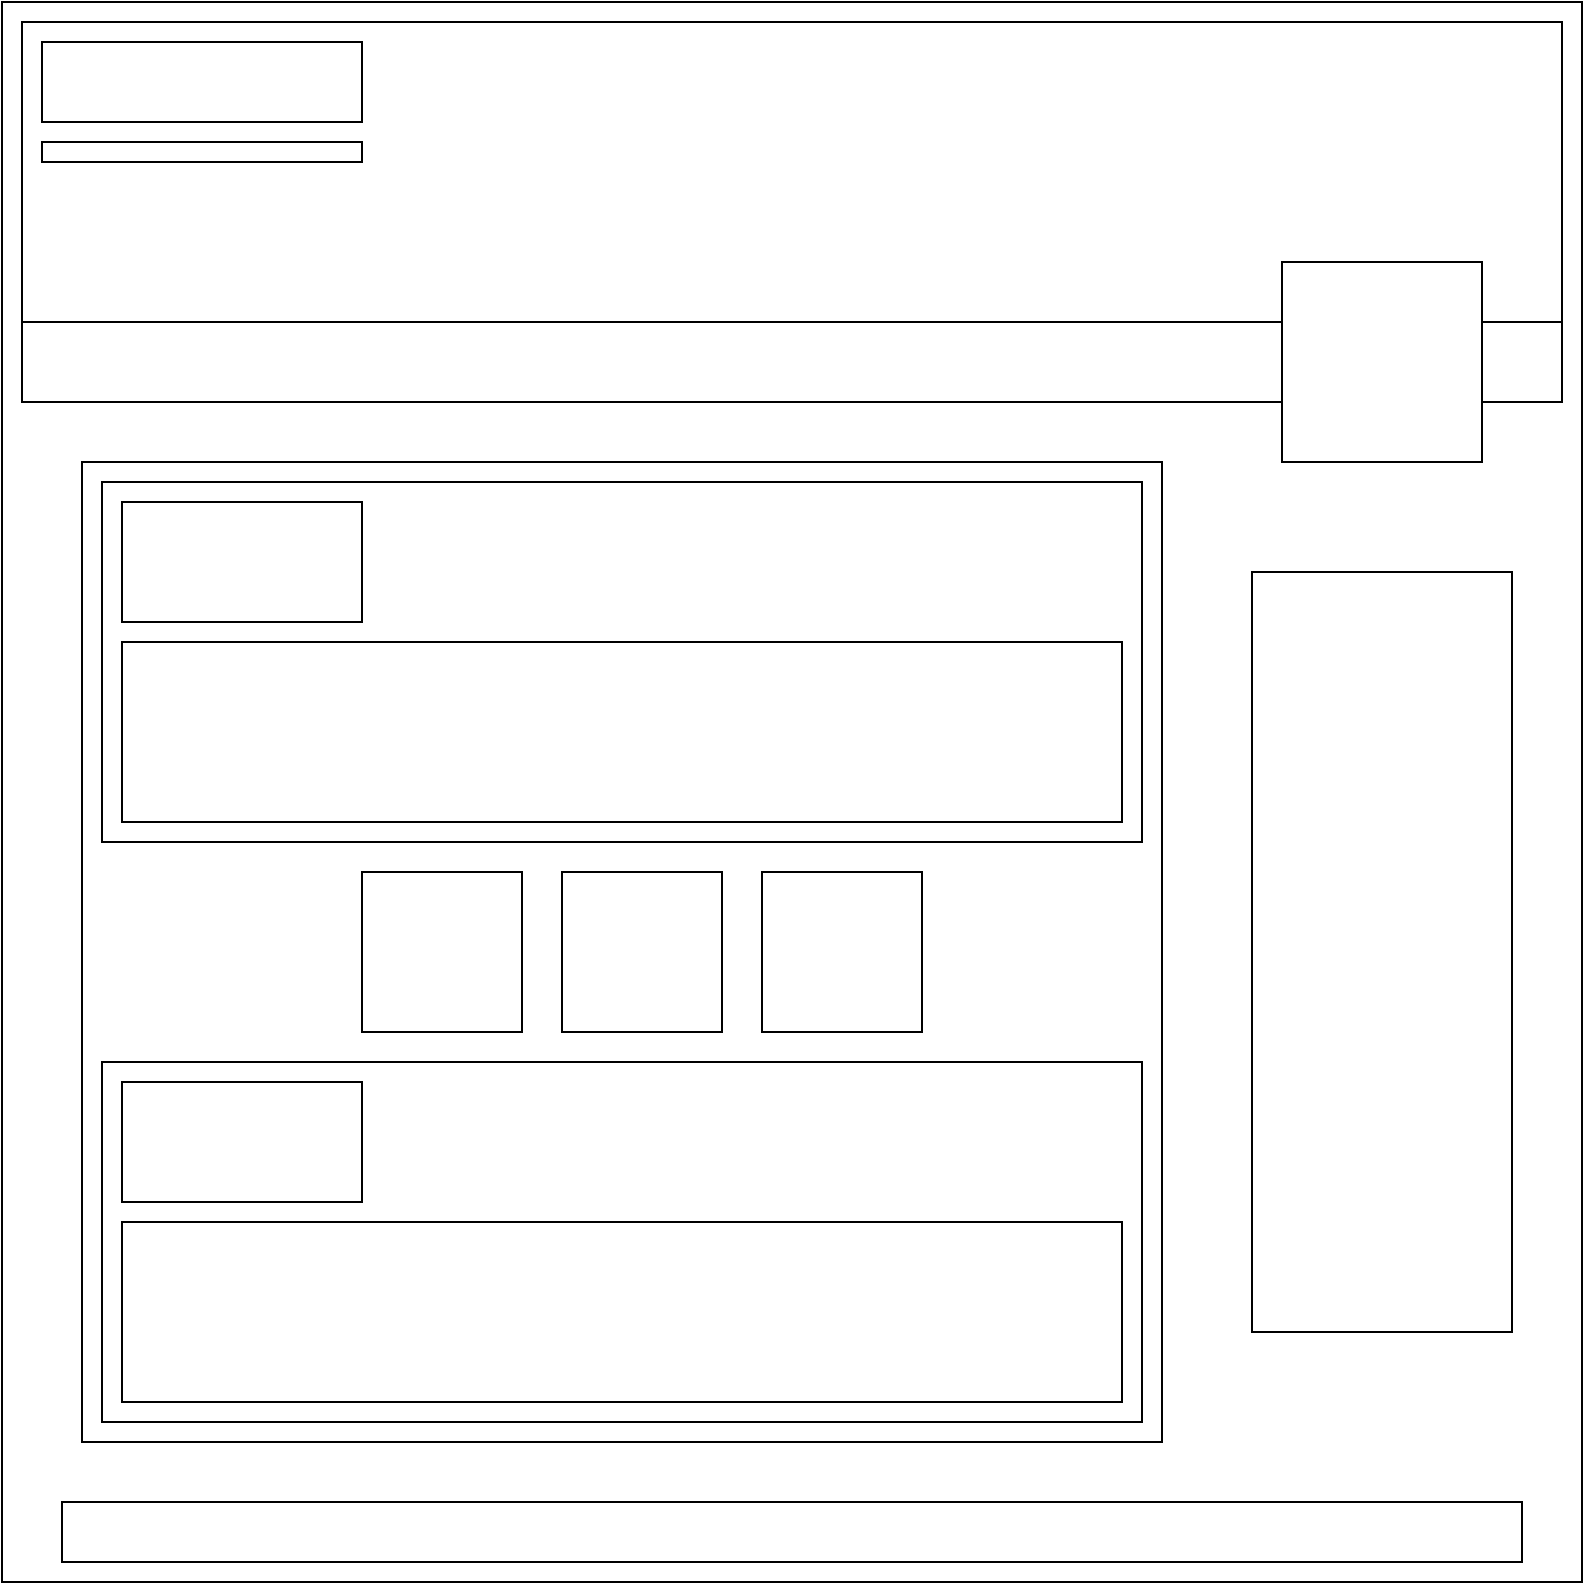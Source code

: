 <mxfile version="12.9.13" type="device"><diagram id="Fl6OM--ly0hf34x0aeZh" name="Page-1"><mxGraphModel dx="1086" dy="806" grid="1" gridSize="10" guides="1" tooltips="1" connect="1" arrows="1" fold="1" page="1" pageScale="1" pageWidth="850" pageHeight="1100" math="0" shadow="0"><root><mxCell id="0"/><mxCell id="1" parent="0"/><mxCell id="b0CC4SsR4YiW7bxVKqxZ-1" value="" style="whiteSpace=wrap;html=1;aspect=fixed;" vertex="1" parent="1"><mxGeometry x="30" y="20" width="790" height="790" as="geometry"/></mxCell><mxCell id="b0CC4SsR4YiW7bxVKqxZ-2" value="" style="rounded=0;whiteSpace=wrap;html=1;" vertex="1" parent="1"><mxGeometry x="40" y="30" width="770" height="150" as="geometry"/></mxCell><mxCell id="b0CC4SsR4YiW7bxVKqxZ-3" value="" style="rounded=0;whiteSpace=wrap;html=1;" vertex="1" parent="1"><mxGeometry x="50" y="40" width="160" height="40" as="geometry"/></mxCell><mxCell id="b0CC4SsR4YiW7bxVKqxZ-4" value="" style="rounded=0;whiteSpace=wrap;html=1;" vertex="1" parent="1"><mxGeometry x="50" y="90" width="160" height="10" as="geometry"/></mxCell><mxCell id="b0CC4SsR4YiW7bxVKqxZ-5" value="" style="rounded=0;whiteSpace=wrap;html=1;" vertex="1" parent="1"><mxGeometry x="40" y="180" width="770" height="40" as="geometry"/></mxCell><mxCell id="b0CC4SsR4YiW7bxVKqxZ-6" value="" style="whiteSpace=wrap;html=1;aspect=fixed;" vertex="1" parent="1"><mxGeometry x="670" y="150" width="100" height="100" as="geometry"/></mxCell><mxCell id="b0CC4SsR4YiW7bxVKqxZ-8" value="" style="rounded=0;whiteSpace=wrap;html=1;" vertex="1" parent="1"><mxGeometry x="655" y="305" width="130" height="380" as="geometry"/></mxCell><mxCell id="b0CC4SsR4YiW7bxVKqxZ-10" value="" style="rounded=0;whiteSpace=wrap;html=1;" vertex="1" parent="1"><mxGeometry x="60" y="770" width="730" height="30" as="geometry"/></mxCell><mxCell id="b0CC4SsR4YiW7bxVKqxZ-11" value="" style="rounded=0;whiteSpace=wrap;html=1;" vertex="1" parent="1"><mxGeometry x="70" y="250" width="540" height="490" as="geometry"/></mxCell><mxCell id="b0CC4SsR4YiW7bxVKqxZ-12" value="" style="rounded=0;whiteSpace=wrap;html=1;" vertex="1" parent="1"><mxGeometry x="80" y="260" width="520" height="180" as="geometry"/></mxCell><mxCell id="b0CC4SsR4YiW7bxVKqxZ-13" value="" style="rounded=0;whiteSpace=wrap;html=1;" vertex="1" parent="1"><mxGeometry x="90" y="270" width="120" height="60" as="geometry"/></mxCell><mxCell id="b0CC4SsR4YiW7bxVKqxZ-14" value="" style="rounded=0;whiteSpace=wrap;html=1;" vertex="1" parent="1"><mxGeometry x="90" y="340" width="500" height="90" as="geometry"/></mxCell><mxCell id="b0CC4SsR4YiW7bxVKqxZ-15" value="" style="rounded=0;whiteSpace=wrap;html=1;" vertex="1" parent="1"><mxGeometry x="80" y="550" width="520" height="180" as="geometry"/></mxCell><mxCell id="b0CC4SsR4YiW7bxVKqxZ-16" value="" style="rounded=0;whiteSpace=wrap;html=1;" vertex="1" parent="1"><mxGeometry x="90" y="560" width="120" height="60" as="geometry"/></mxCell><mxCell id="b0CC4SsR4YiW7bxVKqxZ-17" value="" style="rounded=0;whiteSpace=wrap;html=1;" vertex="1" parent="1"><mxGeometry x="90" y="630" width="500" height="90" as="geometry"/></mxCell><mxCell id="b0CC4SsR4YiW7bxVKqxZ-18" value="" style="whiteSpace=wrap;html=1;aspect=fixed;" vertex="1" parent="1"><mxGeometry x="210" y="455" width="80" height="80" as="geometry"/></mxCell><mxCell id="b0CC4SsR4YiW7bxVKqxZ-20" value="" style="whiteSpace=wrap;html=1;aspect=fixed;" vertex="1" parent="1"><mxGeometry x="310" y="455" width="80" height="80" as="geometry"/></mxCell><mxCell id="b0CC4SsR4YiW7bxVKqxZ-21" value="" style="whiteSpace=wrap;html=1;aspect=fixed;" vertex="1" parent="1"><mxGeometry x="410" y="455" width="80" height="80" as="geometry"/></mxCell></root></mxGraphModel></diagram></mxfile>